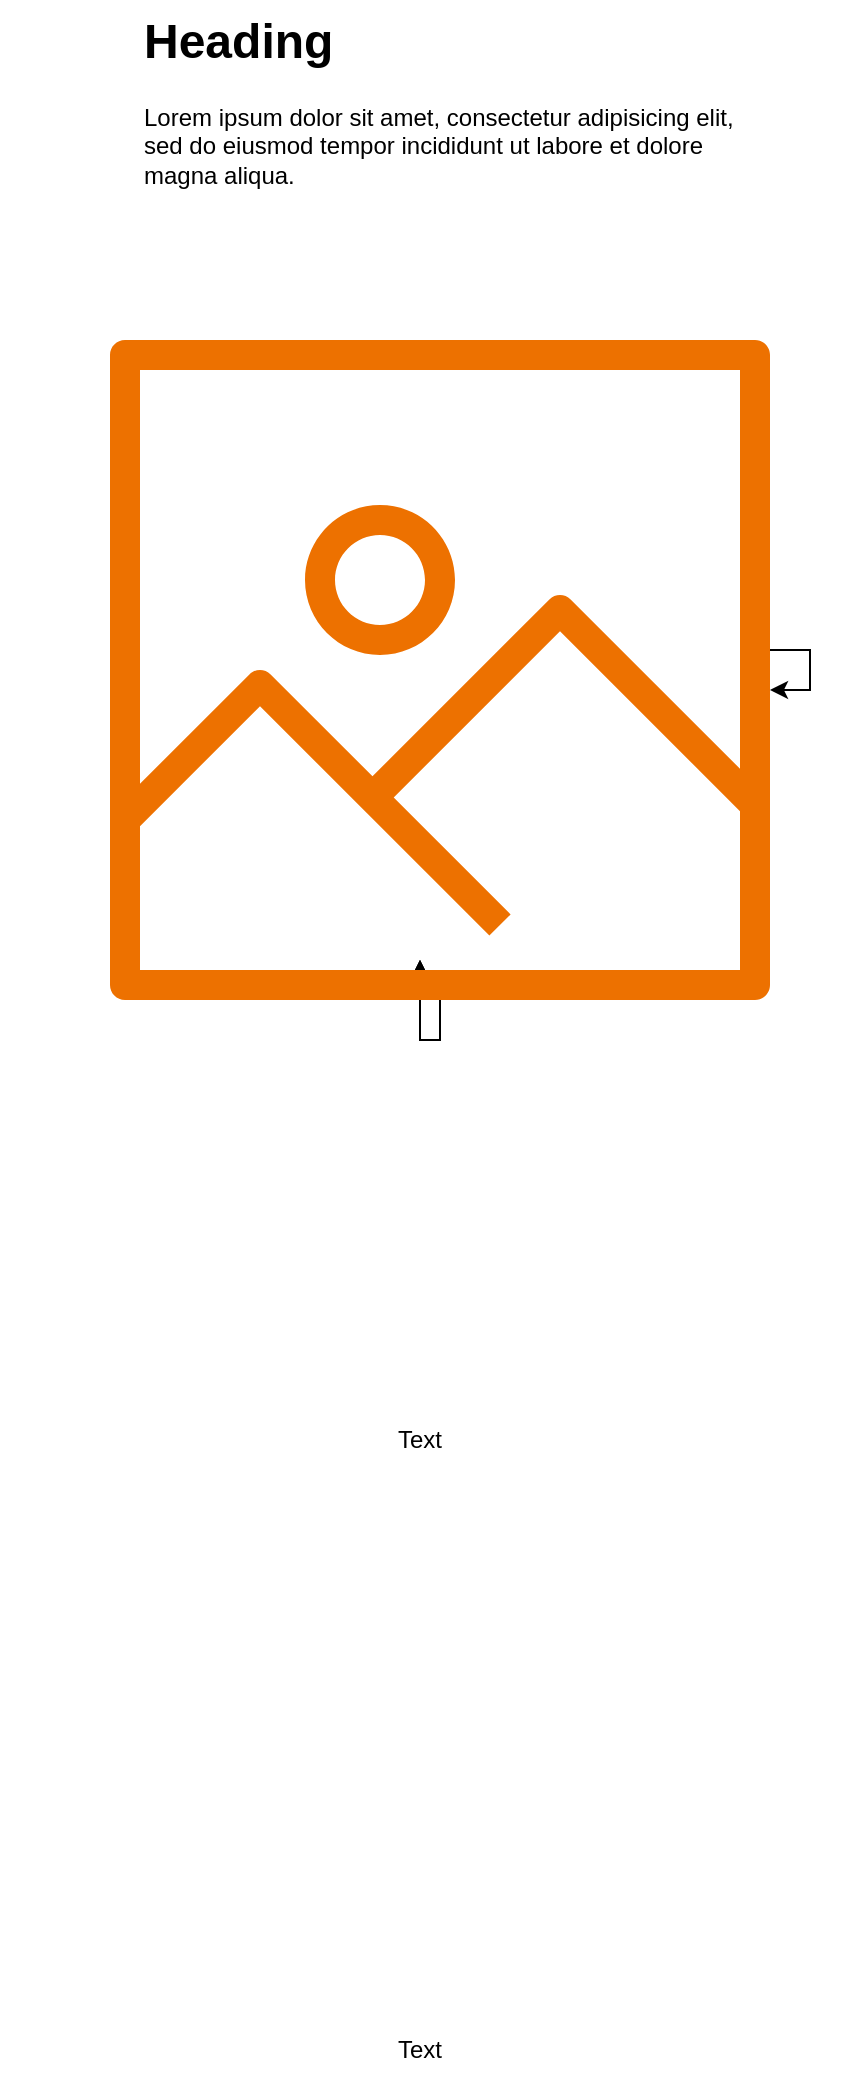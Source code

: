 <mxfile version="24.7.16">
  <diagram name="Página-1" id="MxQ-orbG31DfFPyitpBx">
    <mxGraphModel dx="2074" dy="1179" grid="1" gridSize="10" guides="1" tooltips="1" connect="1" arrows="1" fold="1" page="1" pageScale="1" pageWidth="500" pageHeight="1300" math="0" shadow="0">
      <root>
        <mxCell id="0" />
        <mxCell id="1" parent="0" />
        <mxCell id="oHGljW7oLv8mkp1TR-hR-1" value="Text" style="text;html=1;align=center;verticalAlign=middle;whiteSpace=wrap;rounded=0;" vertex="1" parent="1">
          <mxGeometry x="40" y="1010" width="420" height="30" as="geometry" />
        </mxCell>
        <mxCell id="oHGljW7oLv8mkp1TR-hR-2" value="Text" style="text;html=1;align=center;verticalAlign=middle;whiteSpace=wrap;rounded=0;" vertex="1" parent="1">
          <mxGeometry x="120" y="480" width="260" height="480" as="geometry" />
        </mxCell>
        <mxCell id="oHGljW7oLv8mkp1TR-hR-3" value="&lt;h1 style=&quot;margin-top: 0px;&quot;&gt;Heading&lt;/h1&gt;&lt;p&gt;Lorem ipsum dolor sit amet, consectetur adipisicing elit, sed do eiusmod tempor incididunt ut labore et dolore magna aliqua.&lt;/p&gt;" style="text;html=1;whiteSpace=wrap;overflow=hidden;rounded=0;" vertex="1" parent="1">
          <mxGeometry x="110" width="300" height="110" as="geometry" />
        </mxCell>
        <mxCell id="oHGljW7oLv8mkp1TR-hR-6" style="edgeStyle=orthogonalEdgeStyle;rounded=0;orthogonalLoop=1;jettySize=auto;html=1;" edge="1" parent="1" source="oHGljW7oLv8mkp1TR-hR-5" target="oHGljW7oLv8mkp1TR-hR-2">
          <mxGeometry relative="1" as="geometry" />
        </mxCell>
        <mxCell id="oHGljW7oLv8mkp1TR-hR-7" value="" style="edgeStyle=orthogonalEdgeStyle;rounded=0;orthogonalLoop=1;jettySize=auto;html=1;" edge="1" parent="1" source="oHGljW7oLv8mkp1TR-hR-5" target="oHGljW7oLv8mkp1TR-hR-2">
          <mxGeometry relative="1" as="geometry" />
        </mxCell>
        <mxCell id="oHGljW7oLv8mkp1TR-hR-8" value="" style="edgeStyle=orthogonalEdgeStyle;rounded=0;orthogonalLoop=1;jettySize=auto;html=1;" edge="1" parent="1" source="oHGljW7oLv8mkp1TR-hR-5" target="oHGljW7oLv8mkp1TR-hR-2">
          <mxGeometry relative="1" as="geometry" />
        </mxCell>
        <mxCell id="oHGljW7oLv8mkp1TR-hR-5" value="" style="sketch=0;outlineConnect=0;fontColor=#232F3E;gradientColor=none;fillColor=#ED7100;strokeColor=none;dashed=0;verticalLabelPosition=bottom;verticalAlign=top;align=center;html=1;fontSize=12;fontStyle=0;aspect=fixed;pointerEvents=1;shape=mxgraph.aws4.container_registry_image;" vertex="1" parent="1">
          <mxGeometry x="95" y="170" width="330" height="330" as="geometry" />
        </mxCell>
        <mxCell id="oHGljW7oLv8mkp1TR-hR-9" style="edgeStyle=orthogonalEdgeStyle;rounded=0;orthogonalLoop=1;jettySize=auto;html=1;" edge="1" parent="1" source="oHGljW7oLv8mkp1TR-hR-5" target="oHGljW7oLv8mkp1TR-hR-5">
          <mxGeometry relative="1" as="geometry" />
        </mxCell>
      </root>
    </mxGraphModel>
  </diagram>
</mxfile>
